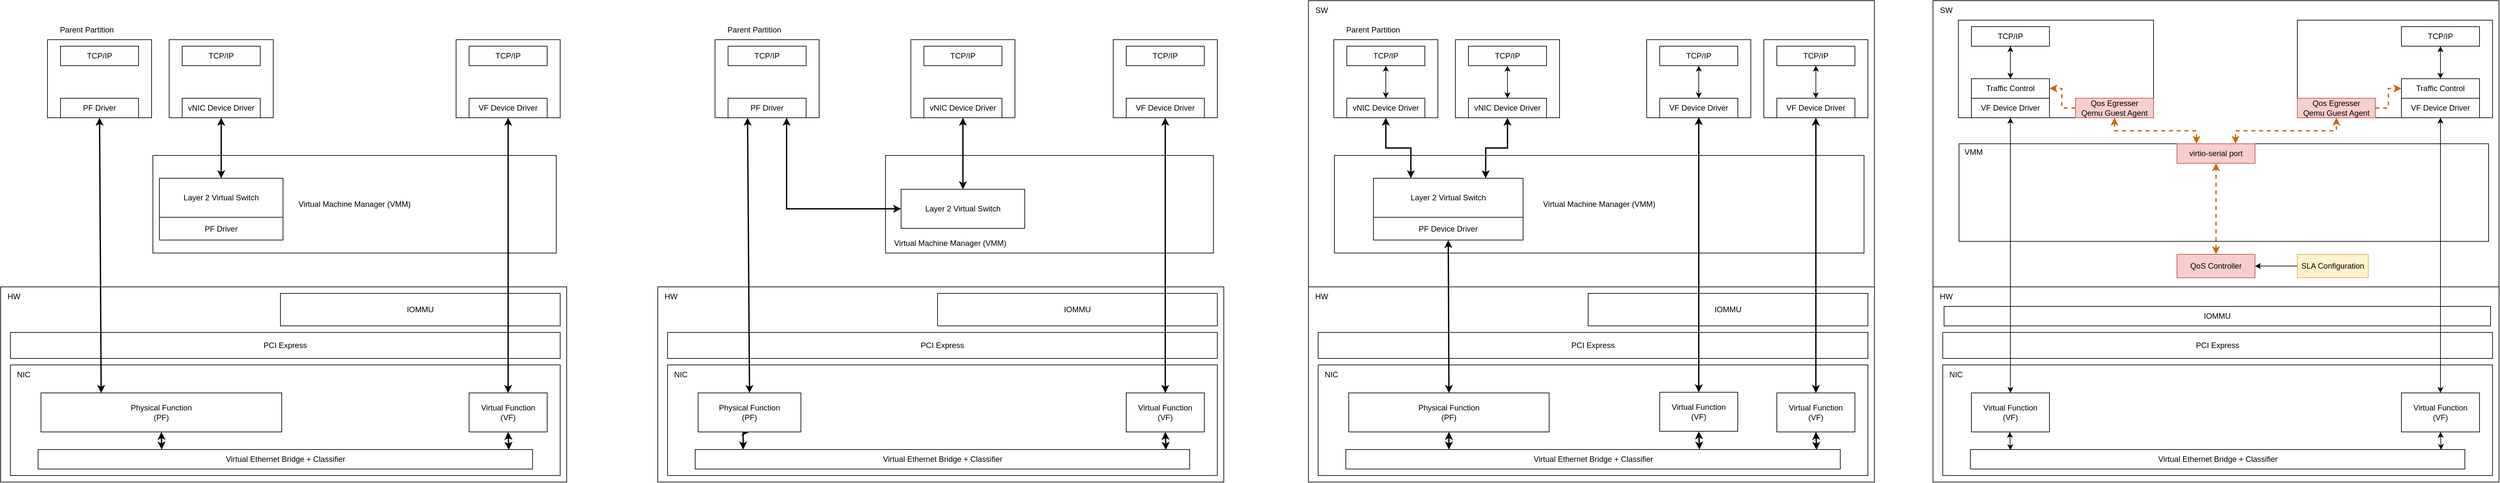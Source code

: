 <mxfile version="21.6.6" type="github">
  <diagram name="페이지-1" id="64NG9BpS-ZCnbfLsSaB-">
    <mxGraphModel dx="1352" dy="771" grid="0" gridSize="10" guides="1" tooltips="1" connect="1" arrows="1" fold="1" page="1" pageScale="1" pageWidth="827" pageHeight="1169" math="0" shadow="0">
      <root>
        <mxCell id="0" />
        <mxCell id="1" parent="0" />
        <mxCell id="V--meJv0w2f8KCWXadES-179" value="" style="rounded=0;whiteSpace=wrap;html=1;" vertex="1" parent="1">
          <mxGeometry x="3010" y="320" width="870" height="440" as="geometry" />
        </mxCell>
        <mxCell id="V--meJv0w2f8KCWXadES-136" value="" style="group" vertex="1" connectable="0" parent="1">
          <mxGeometry x="2089" y="380" width="831" height="380" as="geometry" />
        </mxCell>
        <mxCell id="V--meJv0w2f8KCWXadES-172" value="" style="rounded=0;whiteSpace=wrap;html=1;" vertex="1" parent="V--meJv0w2f8KCWXadES-136">
          <mxGeometry x="-39" y="-60" width="870" height="440" as="geometry" />
        </mxCell>
        <mxCell id="V--meJv0w2f8KCWXadES-137" value="" style="rounded=0;whiteSpace=wrap;html=1;" vertex="1" parent="V--meJv0w2f8KCWXadES-136">
          <mxGeometry width="160" height="120" as="geometry" />
        </mxCell>
        <mxCell id="V--meJv0w2f8KCWXadES-138" value="vNIC Device Driver" style="rounded=0;whiteSpace=wrap;html=1;" vertex="1" parent="V--meJv0w2f8KCWXadES-136">
          <mxGeometry x="20" y="90" width="120" height="30" as="geometry" />
        </mxCell>
        <mxCell id="V--meJv0w2f8KCWXadES-139" value="TCP/IP" style="rounded=0;whiteSpace=wrap;html=1;" vertex="1" parent="V--meJv0w2f8KCWXadES-136">
          <mxGeometry x="20" y="10" width="120" height="30" as="geometry" />
        </mxCell>
        <mxCell id="V--meJv0w2f8KCWXadES-173" value="SW" style="text;html=1;align=center;verticalAlign=middle;resizable=0;points=[];autosize=1;strokeColor=none;fillColor=none;" vertex="1" parent="V--meJv0w2f8KCWXadES-136">
          <mxGeometry x="-39" y="-60" width="40" height="30" as="geometry" />
        </mxCell>
        <mxCell id="V--meJv0w2f8KCWXadES-174" value="" style="endArrow=classic;html=1;rounded=0;entryX=0.5;entryY=1;entryDx=0;entryDy=0;exitX=0.5;exitY=0;exitDx=0;exitDy=0;startArrow=classic;startFill=1;" edge="1" parent="V--meJv0w2f8KCWXadES-136" source="V--meJv0w2f8KCWXadES-138" target="V--meJv0w2f8KCWXadES-139">
          <mxGeometry width="50" height="50" relative="1" as="geometry">
            <mxPoint x="351" y="410" as="sourcePoint" />
            <mxPoint x="401" y="360" as="targetPoint" />
          </mxGeometry>
        </mxCell>
        <mxCell id="NXMj8B4He7Qqxr7nqvNF-1" value="" style="rounded=0;whiteSpace=wrap;html=1;" parent="1" vertex="1">
          <mxGeometry x="40" y="760" width="870" height="300" as="geometry" />
        </mxCell>
        <mxCell id="NXMj8B4He7Qqxr7nqvNF-2" value="Virtual Machine Manager (VMM)" style="rounded=0;whiteSpace=wrap;html=1;" parent="1" vertex="1">
          <mxGeometry x="274" y="558" width="620" height="150" as="geometry" />
        </mxCell>
        <mxCell id="NXMj8B4He7Qqxr7nqvNF-6" value="" style="group" parent="1" vertex="1" connectable="0">
          <mxGeometry x="112" y="380" width="160" height="120" as="geometry" />
        </mxCell>
        <mxCell id="NXMj8B4He7Qqxr7nqvNF-3" value="" style="rounded=0;whiteSpace=wrap;html=1;" parent="NXMj8B4He7Qqxr7nqvNF-6" vertex="1">
          <mxGeometry width="160" height="120" as="geometry" />
        </mxCell>
        <mxCell id="NXMj8B4He7Qqxr7nqvNF-5" value="PF Driver" style="rounded=0;whiteSpace=wrap;html=1;" parent="NXMj8B4He7Qqxr7nqvNF-6" vertex="1">
          <mxGeometry x="20" y="90" width="120" height="30" as="geometry" />
        </mxCell>
        <mxCell id="V--meJv0w2f8KCWXadES-37" value="TCP/IP" style="rounded=0;whiteSpace=wrap;html=1;" vertex="1" parent="NXMj8B4He7Qqxr7nqvNF-6">
          <mxGeometry x="20" y="10" width="120" height="30" as="geometry" />
        </mxCell>
        <mxCell id="NXMj8B4He7Qqxr7nqvNF-35" value="" style="group" parent="1" vertex="1" connectable="0">
          <mxGeometry x="299" y="380" width="160" height="120" as="geometry" />
        </mxCell>
        <mxCell id="NXMj8B4He7Qqxr7nqvNF-36" value="" style="rounded=0;whiteSpace=wrap;html=1;" parent="NXMj8B4He7Qqxr7nqvNF-35" vertex="1">
          <mxGeometry width="160" height="120" as="geometry" />
        </mxCell>
        <mxCell id="NXMj8B4He7Qqxr7nqvNF-37" value="vNIC Device Driver" style="rounded=0;whiteSpace=wrap;html=1;" parent="NXMj8B4He7Qqxr7nqvNF-35" vertex="1">
          <mxGeometry x="20" y="90" width="120" height="30" as="geometry" />
        </mxCell>
        <mxCell id="V--meJv0w2f8KCWXadES-38" value="TCP/IP" style="rounded=0;whiteSpace=wrap;html=1;" vertex="1" parent="NXMj8B4He7Qqxr7nqvNF-35">
          <mxGeometry x="20" y="10" width="120" height="30" as="geometry" />
        </mxCell>
        <mxCell id="NXMj8B4He7Qqxr7nqvNF-38" value="Parent Partition" style="text;html=1;align=center;verticalAlign=middle;resizable=0;points=[];autosize=1;strokeColor=none;fillColor=none;" parent="1" vertex="1">
          <mxGeometry x="117" y="350" width="110" height="30" as="geometry" />
        </mxCell>
        <mxCell id="V--meJv0w2f8KCWXadES-1" value="" style="rounded=0;whiteSpace=wrap;html=1;fixDash=0;" vertex="1" parent="1">
          <mxGeometry x="55" y="880" width="845" height="170" as="geometry" />
        </mxCell>
        <mxCell id="V--meJv0w2f8KCWXadES-2" value="Virtual Ethernet Bridge + Classifier" style="rounded=0;whiteSpace=wrap;html=1;" vertex="1" parent="1">
          <mxGeometry x="97.5" y="1010" width="760" height="30" as="geometry" />
        </mxCell>
        <mxCell id="V--meJv0w2f8KCWXadES-4" value="Virtual Function&lt;br&gt;(VF)" style="rounded=0;whiteSpace=wrap;html=1;" vertex="1" parent="1">
          <mxGeometry x="760" y="923" width="120" height="60" as="geometry" />
        </mxCell>
        <mxCell id="V--meJv0w2f8KCWXadES-26" style="edgeStyle=orthogonalEdgeStyle;rounded=0;orthogonalLoop=1;jettySize=auto;html=1;startArrow=classic;startFill=1;strokeWidth=2;exitX=0.5;exitY=1;exitDx=0;exitDy=0;entryX=0.25;entryY=0;entryDx=0;entryDy=0;" edge="1" parent="1" source="V--meJv0w2f8KCWXadES-6" target="V--meJv0w2f8KCWXadES-2">
          <mxGeometry relative="1" as="geometry">
            <mxPoint x="80" y="510" as="sourcePoint" />
            <mxPoint x="550" y="660" as="targetPoint" />
          </mxGeometry>
        </mxCell>
        <mxCell id="V--meJv0w2f8KCWXadES-6" value="Physical Function&lt;br&gt;(PF)" style="rounded=0;whiteSpace=wrap;html=1;" vertex="1" parent="1">
          <mxGeometry x="102" y="923" width="370" height="60" as="geometry" />
        </mxCell>
        <mxCell id="V--meJv0w2f8KCWXadES-14" value="" style="group" vertex="1" connectable="0" parent="1">
          <mxGeometry x="730" y="380" width="160" height="120" as="geometry" />
        </mxCell>
        <mxCell id="NXMj8B4He7Qqxr7nqvNF-33" value="" style="rounded=0;whiteSpace=wrap;html=1;" parent="V--meJv0w2f8KCWXadES-14" vertex="1">
          <mxGeometry x="10" width="160" height="120" as="geometry" />
        </mxCell>
        <mxCell id="NXMj8B4He7Qqxr7nqvNF-27" value="VF Device Driver" style="rounded=0;whiteSpace=wrap;html=1;" parent="V--meJv0w2f8KCWXadES-14" vertex="1">
          <mxGeometry x="30" y="90" width="120" height="30" as="geometry" />
        </mxCell>
        <mxCell id="V--meJv0w2f8KCWXadES-39" value="TCP/IP" style="rounded=0;whiteSpace=wrap;html=1;" vertex="1" parent="V--meJv0w2f8KCWXadES-14">
          <mxGeometry x="30" y="10" width="120" height="30" as="geometry" />
        </mxCell>
        <mxCell id="V--meJv0w2f8KCWXadES-21" style="edgeStyle=orthogonalEdgeStyle;rounded=0;orthogonalLoop=1;jettySize=auto;html=1;exitX=0.5;exitY=1;exitDx=0;exitDy=0;entryX=0.5;entryY=0;entryDx=0;entryDy=0;startArrow=classic;startFill=1;strokeWidth=2;" edge="1" parent="1" source="NXMj8B4He7Qqxr7nqvNF-37" target="V--meJv0w2f8KCWXadES-27">
          <mxGeometry relative="1" as="geometry" />
        </mxCell>
        <mxCell id="V--meJv0w2f8KCWXadES-22" value="" style="endArrow=classic;startArrow=classic;html=1;rounded=0;exitX=0.952;exitY=0.017;exitDx=0;exitDy=0;exitPerimeter=0;entryX=0.5;entryY=1;entryDx=0;entryDy=0;strokeWidth=2;" edge="1" parent="1" source="V--meJv0w2f8KCWXadES-2" target="V--meJv0w2f8KCWXadES-4">
          <mxGeometry width="50" height="50" relative="1" as="geometry">
            <mxPoint x="520" y="680" as="sourcePoint" />
            <mxPoint x="570" y="630" as="targetPoint" />
          </mxGeometry>
        </mxCell>
        <mxCell id="V--meJv0w2f8KCWXadES-23" value="PCI Express" style="rounded=0;whiteSpace=wrap;html=1;" vertex="1" parent="1">
          <mxGeometry x="55" y="830" width="845" height="40" as="geometry" />
        </mxCell>
        <mxCell id="V--meJv0w2f8KCWXadES-24" value="IOMMU" style="rounded=0;whiteSpace=wrap;html=1;" vertex="1" parent="1">
          <mxGeometry x="470" y="770" width="430" height="50" as="geometry" />
        </mxCell>
        <mxCell id="V--meJv0w2f8KCWXadES-18" value="" style="endArrow=classic;startArrow=classic;html=1;rounded=0;entryX=0.5;entryY=1;entryDx=0;entryDy=0;exitX=0.5;exitY=0;exitDx=0;exitDy=0;strokeWidth=2;" edge="1" parent="1" source="V--meJv0w2f8KCWXadES-4" target="NXMj8B4He7Qqxr7nqvNF-27">
          <mxGeometry width="50" height="50" relative="1" as="geometry">
            <mxPoint x="700" y="490" as="sourcePoint" />
            <mxPoint x="820" y="380" as="targetPoint" />
          </mxGeometry>
        </mxCell>
        <mxCell id="V--meJv0w2f8KCWXadES-25" value="NIC" style="text;html=1;align=center;verticalAlign=middle;resizable=0;points=[];autosize=1;strokeColor=none;fillColor=none;" vertex="1" parent="1">
          <mxGeometry x="55" y="880" width="40" height="30" as="geometry" />
        </mxCell>
        <mxCell id="V--meJv0w2f8KCWXadES-27" value="Layer 2 Virtual Switch" style="rounded=0;whiteSpace=wrap;html=1;" vertex="1" parent="1">
          <mxGeometry x="284" y="593" width="190" height="60" as="geometry" />
        </mxCell>
        <mxCell id="V--meJv0w2f8KCWXadES-28" value="PF Driver" style="rounded=0;whiteSpace=wrap;html=1;" vertex="1" parent="1">
          <mxGeometry x="284" y="653" width="190" height="35" as="geometry" />
        </mxCell>
        <mxCell id="V--meJv0w2f8KCWXadES-30" value="" style="endArrow=classic;startArrow=classic;html=1;rounded=0;entryX=0.5;entryY=1;entryDx=0;entryDy=0;exitX=0.25;exitY=0;exitDx=0;exitDy=0;strokeWidth=2;" edge="1" parent="1" source="V--meJv0w2f8KCWXadES-6" target="NXMj8B4He7Qqxr7nqvNF-5">
          <mxGeometry width="50" height="50" relative="1" as="geometry">
            <mxPoint x="520" y="680" as="sourcePoint" />
            <mxPoint x="570" y="630" as="targetPoint" />
          </mxGeometry>
        </mxCell>
        <mxCell id="V--meJv0w2f8KCWXadES-32" value="HW" style="text;html=1;align=center;verticalAlign=middle;resizable=0;points=[];autosize=1;strokeColor=none;fillColor=none;" vertex="1" parent="1">
          <mxGeometry x="40" y="760" width="40" height="30" as="geometry" />
        </mxCell>
        <mxCell id="V--meJv0w2f8KCWXadES-73" value="" style="rounded=0;whiteSpace=wrap;html=1;" vertex="1" parent="1">
          <mxGeometry x="1050" y="760" width="870" height="300" as="geometry" />
        </mxCell>
        <mxCell id="V--meJv0w2f8KCWXadES-74" value="" style="rounded=0;whiteSpace=wrap;html=1;" vertex="1" parent="1">
          <mxGeometry x="1400" y="558" width="504" height="150" as="geometry" />
        </mxCell>
        <mxCell id="V--meJv0w2f8KCWXadES-75" value="" style="group" vertex="1" connectable="0" parent="1">
          <mxGeometry x="1138" y="380" width="160" height="120" as="geometry" />
        </mxCell>
        <mxCell id="V--meJv0w2f8KCWXadES-76" value="" style="rounded=0;whiteSpace=wrap;html=1;" vertex="1" parent="V--meJv0w2f8KCWXadES-75">
          <mxGeometry width="160" height="120" as="geometry" />
        </mxCell>
        <mxCell id="V--meJv0w2f8KCWXadES-77" value="PF Driver" style="rounded=0;whiteSpace=wrap;html=1;" vertex="1" parent="V--meJv0w2f8KCWXadES-75">
          <mxGeometry x="20" y="90" width="120" height="30" as="geometry" />
        </mxCell>
        <mxCell id="V--meJv0w2f8KCWXadES-78" value="TCP/IP" style="rounded=0;whiteSpace=wrap;html=1;" vertex="1" parent="V--meJv0w2f8KCWXadES-75">
          <mxGeometry x="20" y="10" width="120" height="30" as="geometry" />
        </mxCell>
        <mxCell id="V--meJv0w2f8KCWXadES-79" value="" style="group" vertex="1" connectable="0" parent="1">
          <mxGeometry x="1439" y="380" width="160" height="120" as="geometry" />
        </mxCell>
        <mxCell id="V--meJv0w2f8KCWXadES-80" value="" style="rounded=0;whiteSpace=wrap;html=1;" vertex="1" parent="V--meJv0w2f8KCWXadES-79">
          <mxGeometry width="160" height="120" as="geometry" />
        </mxCell>
        <mxCell id="V--meJv0w2f8KCWXadES-81" value="vNIC Device Driver" style="rounded=0;whiteSpace=wrap;html=1;" vertex="1" parent="V--meJv0w2f8KCWXadES-79">
          <mxGeometry x="20" y="90" width="120" height="30" as="geometry" />
        </mxCell>
        <mxCell id="V--meJv0w2f8KCWXadES-82" value="TCP/IP" style="rounded=0;whiteSpace=wrap;html=1;" vertex="1" parent="V--meJv0w2f8KCWXadES-79">
          <mxGeometry x="20" y="10" width="120" height="30" as="geometry" />
        </mxCell>
        <mxCell id="V--meJv0w2f8KCWXadES-83" value="Parent Partition" style="text;html=1;align=center;verticalAlign=middle;resizable=0;points=[];autosize=1;strokeColor=none;fillColor=none;" vertex="1" parent="1">
          <mxGeometry x="1143" y="350" width="110" height="30" as="geometry" />
        </mxCell>
        <mxCell id="V--meJv0w2f8KCWXadES-84" value="" style="rounded=0;whiteSpace=wrap;html=1;fixDash=0;" vertex="1" parent="1">
          <mxGeometry x="1065" y="880" width="845" height="170" as="geometry" />
        </mxCell>
        <mxCell id="V--meJv0w2f8KCWXadES-85" value="Virtual Ethernet Bridge + Classifier" style="rounded=0;whiteSpace=wrap;html=1;" vertex="1" parent="1">
          <mxGeometry x="1107.5" y="1010" width="760" height="30" as="geometry" />
        </mxCell>
        <mxCell id="V--meJv0w2f8KCWXadES-86" value="Virtual Function&lt;br&gt;(VF)" style="rounded=0;whiteSpace=wrap;html=1;" vertex="1" parent="1">
          <mxGeometry x="1770" y="923" width="120" height="60" as="geometry" />
        </mxCell>
        <mxCell id="V--meJv0w2f8KCWXadES-87" style="edgeStyle=orthogonalEdgeStyle;rounded=0;orthogonalLoop=1;jettySize=auto;html=1;startArrow=classic;startFill=1;strokeWidth=2;exitX=0.5;exitY=1;exitDx=0;exitDy=0;entryX=0.097;entryY=0;entryDx=0;entryDy=0;entryPerimeter=0;" edge="1" parent="1" source="V--meJv0w2f8KCWXadES-88" target="V--meJv0w2f8KCWXadES-85">
          <mxGeometry relative="1" as="geometry">
            <mxPoint x="1090" y="510" as="sourcePoint" />
            <mxPoint x="1560" y="660" as="targetPoint" />
          </mxGeometry>
        </mxCell>
        <mxCell id="V--meJv0w2f8KCWXadES-88" value="Physical Function&lt;br&gt;(PF)" style="rounded=0;whiteSpace=wrap;html=1;" vertex="1" parent="1">
          <mxGeometry x="1112" y="923" width="158" height="60" as="geometry" />
        </mxCell>
        <mxCell id="V--meJv0w2f8KCWXadES-89" value="" style="group" vertex="1" connectable="0" parent="1">
          <mxGeometry x="1740" y="380" width="160" height="120" as="geometry" />
        </mxCell>
        <mxCell id="V--meJv0w2f8KCWXadES-90" value="" style="rounded=0;whiteSpace=wrap;html=1;" vertex="1" parent="V--meJv0w2f8KCWXadES-89">
          <mxGeometry x="10" width="160" height="120" as="geometry" />
        </mxCell>
        <mxCell id="V--meJv0w2f8KCWXadES-91" value="VF Device Driver" style="rounded=0;whiteSpace=wrap;html=1;" vertex="1" parent="V--meJv0w2f8KCWXadES-89">
          <mxGeometry x="30" y="90" width="120" height="30" as="geometry" />
        </mxCell>
        <mxCell id="V--meJv0w2f8KCWXadES-92" value="TCP/IP" style="rounded=0;whiteSpace=wrap;html=1;" vertex="1" parent="V--meJv0w2f8KCWXadES-89">
          <mxGeometry x="30" y="10" width="120" height="30" as="geometry" />
        </mxCell>
        <mxCell id="V--meJv0w2f8KCWXadES-93" style="edgeStyle=orthogonalEdgeStyle;rounded=0;orthogonalLoop=1;jettySize=auto;html=1;exitX=0.5;exitY=1;exitDx=0;exitDy=0;entryX=0.5;entryY=0;entryDx=0;entryDy=0;startArrow=classic;startFill=1;strokeWidth=2;" edge="1" parent="1" source="V--meJv0w2f8KCWXadES-81" target="V--meJv0w2f8KCWXadES-99">
          <mxGeometry relative="1" as="geometry" />
        </mxCell>
        <mxCell id="V--meJv0w2f8KCWXadES-94" value="" style="endArrow=classic;startArrow=classic;html=1;rounded=0;exitX=0.952;exitY=0.017;exitDx=0;exitDy=0;exitPerimeter=0;entryX=0.5;entryY=1;entryDx=0;entryDy=0;strokeWidth=2;" edge="1" parent="1" source="V--meJv0w2f8KCWXadES-85" target="V--meJv0w2f8KCWXadES-86">
          <mxGeometry width="50" height="50" relative="1" as="geometry">
            <mxPoint x="1530" y="680" as="sourcePoint" />
            <mxPoint x="1580" y="630" as="targetPoint" />
          </mxGeometry>
        </mxCell>
        <mxCell id="V--meJv0w2f8KCWXadES-95" value="PCI Express" style="rounded=0;whiteSpace=wrap;html=1;" vertex="1" parent="1">
          <mxGeometry x="1065" y="830" width="845" height="40" as="geometry" />
        </mxCell>
        <mxCell id="V--meJv0w2f8KCWXadES-96" value="IOMMU" style="rounded=0;whiteSpace=wrap;html=1;" vertex="1" parent="1">
          <mxGeometry x="1480" y="770" width="430" height="50" as="geometry" />
        </mxCell>
        <mxCell id="V--meJv0w2f8KCWXadES-97" value="" style="endArrow=classic;startArrow=classic;html=1;rounded=0;entryX=0.5;entryY=1;entryDx=0;entryDy=0;exitX=0.5;exitY=0;exitDx=0;exitDy=0;strokeWidth=2;" edge="1" parent="1" source="V--meJv0w2f8KCWXadES-86" target="V--meJv0w2f8KCWXadES-91">
          <mxGeometry width="50" height="50" relative="1" as="geometry">
            <mxPoint x="1710" y="490" as="sourcePoint" />
            <mxPoint x="1830" y="380" as="targetPoint" />
          </mxGeometry>
        </mxCell>
        <mxCell id="V--meJv0w2f8KCWXadES-98" value="NIC" style="text;html=1;align=center;verticalAlign=middle;resizable=0;points=[];autosize=1;strokeColor=none;fillColor=none;" vertex="1" parent="1">
          <mxGeometry x="1065" y="880" width="40" height="30" as="geometry" />
        </mxCell>
        <mxCell id="V--meJv0w2f8KCWXadES-99" value="Layer 2 Virtual Switch" style="rounded=0;whiteSpace=wrap;html=1;" vertex="1" parent="1">
          <mxGeometry x="1424" y="610" width="190" height="60" as="geometry" />
        </mxCell>
        <mxCell id="V--meJv0w2f8KCWXadES-100" value="" style="endArrow=classic;startArrow=classic;html=1;rounded=0;exitX=0.5;exitY=0;exitDx=0;exitDy=0;strokeWidth=2;entryX=0.25;entryY=1;entryDx=0;entryDy=0;" edge="1" parent="1" source="V--meJv0w2f8KCWXadES-88" target="V--meJv0w2f8KCWXadES-77">
          <mxGeometry width="50" height="50" relative="1" as="geometry">
            <mxPoint x="1530" y="680" as="sourcePoint" />
            <mxPoint x="1140" y="530" as="targetPoint" />
          </mxGeometry>
        </mxCell>
        <mxCell id="V--meJv0w2f8KCWXadES-101" value="HW" style="text;html=1;align=center;verticalAlign=middle;resizable=0;points=[];autosize=1;strokeColor=none;fillColor=none;" vertex="1" parent="1">
          <mxGeometry x="1050" y="760" width="40" height="30" as="geometry" />
        </mxCell>
        <mxCell id="V--meJv0w2f8KCWXadES-102" value="Virtual Machine Manager (VMM)" style="text;html=1;align=center;verticalAlign=middle;resizable=0;points=[];autosize=1;strokeColor=none;fillColor=none;" vertex="1" parent="1">
          <mxGeometry x="1399" y="678" width="200" height="30" as="geometry" />
        </mxCell>
        <mxCell id="V--meJv0w2f8KCWXadES-103" value="" style="endArrow=classic;startArrow=classic;html=1;rounded=0;entryX=0.75;entryY=1;entryDx=0;entryDy=0;exitX=0;exitY=0.5;exitDx=0;exitDy=0;strokeWidth=2;" edge="1" parent="1" source="V--meJv0w2f8KCWXadES-99" target="V--meJv0w2f8KCWXadES-77">
          <mxGeometry width="50" height="50" relative="1" as="geometry">
            <mxPoint x="1530" y="680" as="sourcePoint" />
            <mxPoint x="1580" y="630" as="targetPoint" />
            <Array as="points">
              <mxPoint x="1248" y="640" />
            </Array>
          </mxGeometry>
        </mxCell>
        <mxCell id="V--meJv0w2f8KCWXadES-134" value="" style="rounded=0;whiteSpace=wrap;html=1;" vertex="1" parent="1">
          <mxGeometry x="2050" y="760" width="870" height="300" as="geometry" />
        </mxCell>
        <mxCell id="V--meJv0w2f8KCWXadES-135" value="Virtual Machine Manager (VMM)" style="rounded=0;whiteSpace=wrap;html=1;" vertex="1" parent="1">
          <mxGeometry x="2090" y="558" width="814" height="150" as="geometry" />
        </mxCell>
        <mxCell id="V--meJv0w2f8KCWXadES-140" value="" style="group" vertex="1" connectable="0" parent="1">
          <mxGeometry x="2276" y="380" width="160" height="120" as="geometry" />
        </mxCell>
        <mxCell id="V--meJv0w2f8KCWXadES-141" value="" style="rounded=0;whiteSpace=wrap;html=1;" vertex="1" parent="V--meJv0w2f8KCWXadES-140">
          <mxGeometry width="160" height="120" as="geometry" />
        </mxCell>
        <mxCell id="V--meJv0w2f8KCWXadES-142" value="vNIC Device Driver" style="rounded=0;whiteSpace=wrap;html=1;" vertex="1" parent="V--meJv0w2f8KCWXadES-140">
          <mxGeometry x="20" y="90" width="120" height="30" as="geometry" />
        </mxCell>
        <mxCell id="V--meJv0w2f8KCWXadES-143" value="TCP/IP" style="rounded=0;whiteSpace=wrap;html=1;" vertex="1" parent="V--meJv0w2f8KCWXadES-140">
          <mxGeometry x="20" y="10" width="120" height="30" as="geometry" />
        </mxCell>
        <mxCell id="V--meJv0w2f8KCWXadES-175" value="" style="endArrow=classic;html=1;rounded=0;entryX=0.5;entryY=1;entryDx=0;entryDy=0;exitX=0.5;exitY=0;exitDx=0;exitDy=0;startArrow=classic;startFill=1;" edge="1" parent="V--meJv0w2f8KCWXadES-140" source="V--meJv0w2f8KCWXadES-142" target="V--meJv0w2f8KCWXadES-143">
          <mxGeometry width="50" height="50" relative="1" as="geometry">
            <mxPoint x="-97" y="100" as="sourcePoint" />
            <mxPoint x="-97" y="50" as="targetPoint" />
          </mxGeometry>
        </mxCell>
        <mxCell id="V--meJv0w2f8KCWXadES-144" value="Parent Partition" style="text;html=1;align=center;verticalAlign=middle;resizable=0;points=[];autosize=1;strokeColor=none;fillColor=none;" vertex="1" parent="1">
          <mxGeometry x="2094" y="350" width="110" height="30" as="geometry" />
        </mxCell>
        <mxCell id="V--meJv0w2f8KCWXadES-145" value="" style="rounded=0;whiteSpace=wrap;html=1;fixDash=0;" vertex="1" parent="1">
          <mxGeometry x="2065" y="880" width="845" height="170" as="geometry" />
        </mxCell>
        <mxCell id="V--meJv0w2f8KCWXadES-146" value="Virtual Ethernet Bridge + Classifier" style="rounded=0;whiteSpace=wrap;html=1;" vertex="1" parent="1">
          <mxGeometry x="2107.5" y="1010" width="760" height="30" as="geometry" />
        </mxCell>
        <mxCell id="V--meJv0w2f8KCWXadES-147" value="Virtual Function&lt;br&gt;(VF)" style="rounded=0;whiteSpace=wrap;html=1;" vertex="1" parent="1">
          <mxGeometry x="2770" y="923" width="120" height="60" as="geometry" />
        </mxCell>
        <mxCell id="V--meJv0w2f8KCWXadES-148" style="edgeStyle=orthogonalEdgeStyle;rounded=0;orthogonalLoop=1;jettySize=auto;html=1;startArrow=classic;startFill=1;strokeWidth=2;exitX=0.5;exitY=1;exitDx=0;exitDy=0;" edge="1" parent="1" source="V--meJv0w2f8KCWXadES-149">
          <mxGeometry relative="1" as="geometry">
            <mxPoint x="2090" y="510" as="sourcePoint" />
            <mxPoint x="2266" y="1010" as="targetPoint" />
            <Array as="points">
              <mxPoint x="2266" y="1003" />
              <mxPoint x="2266" y="1003" />
            </Array>
          </mxGeometry>
        </mxCell>
        <mxCell id="V--meJv0w2f8KCWXadES-149" value="Physical Function&lt;br&gt;(PF)" style="rounded=0;whiteSpace=wrap;html=1;" vertex="1" parent="1">
          <mxGeometry x="2112" y="923" width="308" height="60" as="geometry" />
        </mxCell>
        <mxCell id="V--meJv0w2f8KCWXadES-150" value="" style="group" vertex="1" connectable="0" parent="1">
          <mxGeometry x="2740" y="380" width="160" height="120" as="geometry" />
        </mxCell>
        <mxCell id="V--meJv0w2f8KCWXadES-151" value="" style="rounded=0;whiteSpace=wrap;html=1;" vertex="1" parent="V--meJv0w2f8KCWXadES-150">
          <mxGeometry x="10" width="160" height="120" as="geometry" />
        </mxCell>
        <mxCell id="V--meJv0w2f8KCWXadES-152" value="VF Device Driver" style="rounded=0;whiteSpace=wrap;html=1;" vertex="1" parent="V--meJv0w2f8KCWXadES-150">
          <mxGeometry x="30" y="90" width="120" height="30" as="geometry" />
        </mxCell>
        <mxCell id="V--meJv0w2f8KCWXadES-153" value="TCP/IP" style="rounded=0;whiteSpace=wrap;html=1;" vertex="1" parent="V--meJv0w2f8KCWXadES-150">
          <mxGeometry x="30" y="10" width="120" height="30" as="geometry" />
        </mxCell>
        <mxCell id="V--meJv0w2f8KCWXadES-177" value="" style="endArrow=classic;html=1;rounded=0;entryX=0.5;entryY=1;entryDx=0;entryDy=0;exitX=0.5;exitY=0;exitDx=0;exitDy=0;startArrow=classic;startFill=1;" edge="1" parent="V--meJv0w2f8KCWXadES-150" source="V--meJv0w2f8KCWXadES-152" target="V--meJv0w2f8KCWXadES-153">
          <mxGeometry width="50" height="50" relative="1" as="geometry">
            <mxPoint x="-541" y="120" as="sourcePoint" />
            <mxPoint x="-541" y="70" as="targetPoint" />
          </mxGeometry>
        </mxCell>
        <mxCell id="V--meJv0w2f8KCWXadES-154" style="edgeStyle=orthogonalEdgeStyle;rounded=0;orthogonalLoop=1;jettySize=auto;html=1;exitX=0.5;exitY=1;exitDx=0;exitDy=0;entryX=0.75;entryY=0;entryDx=0;entryDy=0;startArrow=classic;startFill=1;strokeWidth=2;" edge="1" parent="1" source="V--meJv0w2f8KCWXadES-142" target="V--meJv0w2f8KCWXadES-160">
          <mxGeometry relative="1" as="geometry" />
        </mxCell>
        <mxCell id="V--meJv0w2f8KCWXadES-155" value="" style="endArrow=classic;startArrow=classic;html=1;rounded=0;exitX=0.952;exitY=0.017;exitDx=0;exitDy=0;exitPerimeter=0;entryX=0.5;entryY=1;entryDx=0;entryDy=0;strokeWidth=2;" edge="1" parent="1" source="V--meJv0w2f8KCWXadES-146" target="V--meJv0w2f8KCWXadES-147">
          <mxGeometry width="50" height="50" relative="1" as="geometry">
            <mxPoint x="2530" y="680" as="sourcePoint" />
            <mxPoint x="2580" y="630" as="targetPoint" />
          </mxGeometry>
        </mxCell>
        <mxCell id="V--meJv0w2f8KCWXadES-156" value="PCI Express" style="rounded=0;whiteSpace=wrap;html=1;" vertex="1" parent="1">
          <mxGeometry x="2065" y="830" width="845" height="40" as="geometry" />
        </mxCell>
        <mxCell id="V--meJv0w2f8KCWXadES-157" value="IOMMU" style="rounded=0;whiteSpace=wrap;html=1;" vertex="1" parent="1">
          <mxGeometry x="2480" y="770" width="430" height="50" as="geometry" />
        </mxCell>
        <mxCell id="V--meJv0w2f8KCWXadES-158" value="" style="endArrow=classic;startArrow=classic;html=1;rounded=0;entryX=0.5;entryY=1;entryDx=0;entryDy=0;exitX=0.5;exitY=0;exitDx=0;exitDy=0;strokeWidth=2;" edge="1" parent="1" source="V--meJv0w2f8KCWXadES-147" target="V--meJv0w2f8KCWXadES-152">
          <mxGeometry width="50" height="50" relative="1" as="geometry">
            <mxPoint x="2710" y="490" as="sourcePoint" />
            <mxPoint x="2830" y="380" as="targetPoint" />
          </mxGeometry>
        </mxCell>
        <mxCell id="V--meJv0w2f8KCWXadES-159" value="NIC" style="text;html=1;align=center;verticalAlign=middle;resizable=0;points=[];autosize=1;strokeColor=none;fillColor=none;" vertex="1" parent="1">
          <mxGeometry x="2065" y="880" width="40" height="30" as="geometry" />
        </mxCell>
        <mxCell id="V--meJv0w2f8KCWXadES-160" value="Layer 2 Virtual Switch" style="rounded=0;whiteSpace=wrap;html=1;" vertex="1" parent="1">
          <mxGeometry x="2150" y="593" width="230" height="60" as="geometry" />
        </mxCell>
        <mxCell id="V--meJv0w2f8KCWXadES-161" value="PF Device Driver" style="rounded=0;whiteSpace=wrap;html=1;" vertex="1" parent="1">
          <mxGeometry x="2150" y="653" width="230" height="35" as="geometry" />
        </mxCell>
        <mxCell id="V--meJv0w2f8KCWXadES-162" value="" style="endArrow=classic;startArrow=classic;html=1;rounded=0;entryX=0.5;entryY=1;entryDx=0;entryDy=0;exitX=0.5;exitY=0;exitDx=0;exitDy=0;strokeWidth=2;" edge="1" parent="1" source="V--meJv0w2f8KCWXadES-149" target="V--meJv0w2f8KCWXadES-161">
          <mxGeometry width="50" height="50" relative="1" as="geometry">
            <mxPoint x="2530" y="680" as="sourcePoint" />
            <mxPoint x="2580" y="630" as="targetPoint" />
          </mxGeometry>
        </mxCell>
        <mxCell id="V--meJv0w2f8KCWXadES-163" value="HW" style="text;html=1;align=center;verticalAlign=middle;resizable=0;points=[];autosize=1;strokeColor=none;fillColor=none;" vertex="1" parent="1">
          <mxGeometry x="2050" y="760" width="40" height="30" as="geometry" />
        </mxCell>
        <mxCell id="V--meJv0w2f8KCWXadES-164" value="" style="group" vertex="1" connectable="0" parent="1">
          <mxGeometry x="2560" y="380" width="160" height="120" as="geometry" />
        </mxCell>
        <mxCell id="V--meJv0w2f8KCWXadES-165" value="" style="rounded=0;whiteSpace=wrap;html=1;" vertex="1" parent="V--meJv0w2f8KCWXadES-164">
          <mxGeometry x="10" width="160" height="120" as="geometry" />
        </mxCell>
        <mxCell id="V--meJv0w2f8KCWXadES-166" value="VF Device Driver" style="rounded=0;whiteSpace=wrap;html=1;" vertex="1" parent="V--meJv0w2f8KCWXadES-164">
          <mxGeometry x="30" y="90" width="120" height="30" as="geometry" />
        </mxCell>
        <mxCell id="V--meJv0w2f8KCWXadES-167" value="TCP/IP" style="rounded=0;whiteSpace=wrap;html=1;" vertex="1" parent="V--meJv0w2f8KCWXadES-164">
          <mxGeometry x="30" y="10" width="120" height="30" as="geometry" />
        </mxCell>
        <mxCell id="V--meJv0w2f8KCWXadES-176" value="" style="endArrow=classic;html=1;rounded=0;entryX=0.5;entryY=1;entryDx=0;entryDy=0;exitX=0.5;exitY=0;exitDx=0;exitDy=0;startArrow=classic;startFill=1;" edge="1" parent="V--meJv0w2f8KCWXadES-164" source="V--meJv0w2f8KCWXadES-166" target="V--meJv0w2f8KCWXadES-167">
          <mxGeometry width="50" height="50" relative="1" as="geometry">
            <mxPoint x="-371" y="110" as="sourcePoint" />
            <mxPoint x="-371" y="60" as="targetPoint" />
          </mxGeometry>
        </mxCell>
        <mxCell id="V--meJv0w2f8KCWXadES-168" value="Virtual Function&lt;br&gt;(VF)" style="rounded=0;whiteSpace=wrap;html=1;" vertex="1" parent="1">
          <mxGeometry x="2590" y="922" width="120" height="60" as="geometry" />
        </mxCell>
        <mxCell id="V--meJv0w2f8KCWXadES-169" value="" style="endArrow=classic;startArrow=classic;html=1;rounded=0;exitX=0.952;exitY=0.017;exitDx=0;exitDy=0;exitPerimeter=0;entryX=0.5;entryY=1;entryDx=0;entryDy=0;strokeWidth=2;" edge="1" parent="1" target="V--meJv0w2f8KCWXadES-168">
          <mxGeometry width="50" height="50" relative="1" as="geometry">
            <mxPoint x="2651" y="1010" as="sourcePoint" />
            <mxPoint x="2400" y="629" as="targetPoint" />
          </mxGeometry>
        </mxCell>
        <mxCell id="V--meJv0w2f8KCWXadES-170" value="" style="endArrow=classic;startArrow=classic;html=1;rounded=0;entryX=0.5;entryY=1;entryDx=0;entryDy=0;exitX=0.5;exitY=0;exitDx=0;exitDy=0;strokeWidth=2;" edge="1" parent="1" source="V--meJv0w2f8KCWXadES-168">
          <mxGeometry width="50" height="50" relative="1" as="geometry">
            <mxPoint x="2530" y="489" as="sourcePoint" />
            <mxPoint x="2650" y="499" as="targetPoint" />
          </mxGeometry>
        </mxCell>
        <mxCell id="V--meJv0w2f8KCWXadES-171" style="edgeStyle=orthogonalEdgeStyle;rounded=0;orthogonalLoop=1;jettySize=auto;html=1;entryX=0.25;entryY=0;entryDx=0;entryDy=0;startArrow=classic;startFill=1;strokeWidth=2;exitX=0.5;exitY=1;exitDx=0;exitDy=0;" edge="1" parent="1" source="V--meJv0w2f8KCWXadES-138" target="V--meJv0w2f8KCWXadES-160">
          <mxGeometry relative="1" as="geometry">
            <mxPoint x="2200" y="500" as="sourcePoint" />
            <mxPoint x="2333" y="603" as="targetPoint" />
          </mxGeometry>
        </mxCell>
        <mxCell id="V--meJv0w2f8KCWXadES-185" value="" style="rounded=0;whiteSpace=wrap;html=1;" vertex="1" parent="1">
          <mxGeometry x="3010" y="760" width="870" height="300" as="geometry" />
        </mxCell>
        <mxCell id="V--meJv0w2f8KCWXadES-193" value="" style="rounded=0;whiteSpace=wrap;html=1;fixDash=0;" vertex="1" parent="1">
          <mxGeometry x="3025" y="880" width="845" height="170" as="geometry" />
        </mxCell>
        <mxCell id="V--meJv0w2f8KCWXadES-194" value="Virtual Ethernet Bridge + Classifier" style="rounded=0;whiteSpace=wrap;html=1;" vertex="1" parent="1">
          <mxGeometry x="3067.5" y="1010" width="760" height="30" as="geometry" />
        </mxCell>
        <mxCell id="V--meJv0w2f8KCWXadES-195" value="Virtual Function&lt;br&gt;(VF)" style="rounded=0;whiteSpace=wrap;html=1;" vertex="1" parent="1">
          <mxGeometry x="3730" y="923" width="120" height="60" as="geometry" />
        </mxCell>
        <mxCell id="V--meJv0w2f8KCWXadES-204" value="" style="endArrow=classic;startArrow=classic;html=1;rounded=0;exitX=0.952;exitY=0.017;exitDx=0;exitDy=0;exitPerimeter=0;entryX=0.5;entryY=1;entryDx=0;entryDy=0;strokeWidth=1;" edge="1" parent="1" source="V--meJv0w2f8KCWXadES-194" target="V--meJv0w2f8KCWXadES-195">
          <mxGeometry width="50" height="50" relative="1" as="geometry">
            <mxPoint x="3490" y="680" as="sourcePoint" />
            <mxPoint x="3540" y="630" as="targetPoint" />
          </mxGeometry>
        </mxCell>
        <mxCell id="V--meJv0w2f8KCWXadES-205" value="PCI Express" style="rounded=0;whiteSpace=wrap;html=1;" vertex="1" parent="1">
          <mxGeometry x="3025" y="830" width="845" height="40" as="geometry" />
        </mxCell>
        <mxCell id="V--meJv0w2f8KCWXadES-206" value="IOMMU" style="rounded=0;whiteSpace=wrap;html=1;" vertex="1" parent="1">
          <mxGeometry x="3027" y="790" width="840" height="30" as="geometry" />
        </mxCell>
        <mxCell id="V--meJv0w2f8KCWXadES-208" value="NIC" style="text;html=1;align=center;verticalAlign=middle;resizable=0;points=[];autosize=1;strokeColor=none;fillColor=none;" vertex="1" parent="1">
          <mxGeometry x="3025" y="880" width="40" height="30" as="geometry" />
        </mxCell>
        <mxCell id="V--meJv0w2f8KCWXadES-212" value="HW" style="text;html=1;align=center;verticalAlign=middle;resizable=0;points=[];autosize=1;strokeColor=none;fillColor=none;" vertex="1" parent="1">
          <mxGeometry x="3010" y="760" width="40" height="30" as="geometry" />
        </mxCell>
        <mxCell id="V--meJv0w2f8KCWXadES-218" value="Virtual Function&lt;br&gt;(VF)" style="rounded=0;whiteSpace=wrap;html=1;" vertex="1" parent="1">
          <mxGeometry x="3069" y="923" width="120" height="60" as="geometry" />
        </mxCell>
        <mxCell id="V--meJv0w2f8KCWXadES-219" value="" style="endArrow=classic;startArrow=classic;html=1;rounded=0;exitX=0.952;exitY=0.017;exitDx=0;exitDy=0;exitPerimeter=0;entryX=0.5;entryY=1;entryDx=0;entryDy=0;strokeWidth=1;" edge="1" parent="1">
          <mxGeometry width="50" height="50" relative="1" as="geometry">
            <mxPoint x="3129" y="1011" as="sourcePoint" />
            <mxPoint x="3128" y="983" as="targetPoint" />
          </mxGeometry>
        </mxCell>
        <mxCell id="V--meJv0w2f8KCWXadES-180" value="" style="rounded=0;whiteSpace=wrap;html=1;" vertex="1" parent="1">
          <mxGeometry x="3049" y="350" width="300" height="150" as="geometry" />
        </mxCell>
        <mxCell id="V--meJv0w2f8KCWXadES-181" value="Traffic Control" style="rounded=0;whiteSpace=wrap;html=1;" vertex="1" parent="1">
          <mxGeometry x="3069" y="440" width="120" height="30" as="geometry" />
        </mxCell>
        <mxCell id="V--meJv0w2f8KCWXadES-182" value="TCP/IP" style="rounded=0;whiteSpace=wrap;html=1;" vertex="1" parent="1">
          <mxGeometry x="3069" y="360" width="120" height="30" as="geometry" />
        </mxCell>
        <mxCell id="V--meJv0w2f8KCWXadES-183" value="SW" style="text;html=1;align=center;verticalAlign=middle;resizable=0;points=[];autosize=1;strokeColor=none;fillColor=none;" vertex="1" parent="1">
          <mxGeometry x="3010" y="320" width="40" height="30" as="geometry" />
        </mxCell>
        <mxCell id="V--meJv0w2f8KCWXadES-184" value="" style="endArrow=classic;html=1;rounded=0;entryX=0.5;entryY=1;entryDx=0;entryDy=0;exitX=0.5;exitY=0;exitDx=0;exitDy=0;startArrow=classic;startFill=1;strokeWidth=1;" edge="1" parent="1" source="V--meJv0w2f8KCWXadES-181" target="V--meJv0w2f8KCWXadES-182">
          <mxGeometry width="50" height="50" relative="1" as="geometry">
            <mxPoint x="3400" y="760" as="sourcePoint" />
            <mxPoint x="3450" y="710" as="targetPoint" />
          </mxGeometry>
        </mxCell>
        <mxCell id="V--meJv0w2f8KCWXadES-186" value="" style="rounded=0;whiteSpace=wrap;html=1;container=0;" vertex="1" parent="1">
          <mxGeometry x="3050" y="540" width="814" height="150" as="geometry" />
        </mxCell>
        <mxCell id="V--meJv0w2f8KCWXadES-232" style="edgeStyle=orthogonalEdgeStyle;rounded=0;orthogonalLoop=1;jettySize=auto;html=1;exitX=0.5;exitY=0;exitDx=0;exitDy=0;entryX=0.5;entryY=1;entryDx=0;entryDy=0;strokeColor=#CC6600;strokeWidth=2;dashed=1;startArrow=classic;startFill=1;" edge="1" parent="1" source="V--meJv0w2f8KCWXadES-223" target="V--meJv0w2f8KCWXadES-225">
          <mxGeometry relative="1" as="geometry" />
        </mxCell>
        <mxCell id="V--meJv0w2f8KCWXadES-223" value="QoS Controller" style="rounded=0;whiteSpace=wrap;html=1;fillColor=#f8cecc;strokeColor=#b85450;" vertex="1" parent="1">
          <mxGeometry x="3385" y="710" width="120" height="36" as="geometry" />
        </mxCell>
        <mxCell id="V--meJv0w2f8KCWXadES-224" value="VMM" style="text;html=1;align=center;verticalAlign=middle;resizable=0;points=[];autosize=1;strokeColor=none;fillColor=none;" vertex="1" parent="1">
          <mxGeometry x="3049" y="540" width="46" height="26" as="geometry" />
        </mxCell>
        <mxCell id="V--meJv0w2f8KCWXadES-225" value="virtio-serial port" style="rounded=0;whiteSpace=wrap;html=1;fillColor=#f8cecc;strokeColor=#b85450;" vertex="1" parent="1">
          <mxGeometry x="3385" y="540" width="120" height="30" as="geometry" />
        </mxCell>
        <mxCell id="V--meJv0w2f8KCWXadES-231" value="" style="edgeStyle=orthogonalEdgeStyle;rounded=0;orthogonalLoop=1;jettySize=auto;html=1;strokeColor=#000000;strokeWidth=1;" edge="1" parent="1" source="V--meJv0w2f8KCWXadES-226" target="V--meJv0w2f8KCWXadES-223">
          <mxGeometry relative="1" as="geometry" />
        </mxCell>
        <mxCell id="V--meJv0w2f8KCWXadES-226" value="SLA Configuration" style="rounded=0;whiteSpace=wrap;html=1;fillColor=#fff2cc;strokeColor=#d6b656;" vertex="1" parent="1">
          <mxGeometry x="3570" y="710" width="109" height="36" as="geometry" />
        </mxCell>
        <mxCell id="V--meJv0w2f8KCWXadES-207" value="" style="endArrow=classic;startArrow=classic;html=1;rounded=0;exitX=0.5;exitY=0;exitDx=0;exitDy=0;strokeWidth=1;entryX=0.5;entryY=1;entryDx=0;entryDy=0;startFill=1;" edge="1" parent="1" source="V--meJv0w2f8KCWXadES-195" target="V--meJv0w2f8KCWXadES-230">
          <mxGeometry width="50" height="50" relative="1" as="geometry">
            <mxPoint x="3670" y="490" as="sourcePoint" />
            <mxPoint x="3940" y="550" as="targetPoint" />
          </mxGeometry>
        </mxCell>
        <mxCell id="V--meJv0w2f8KCWXadES-220" value="" style="endArrow=classic;startArrow=classic;html=1;rounded=0;entryX=0.5;entryY=1;entryDx=0;entryDy=0;exitX=0.5;exitY=0;exitDx=0;exitDy=0;strokeWidth=1;startFill=1;" edge="1" parent="1" source="V--meJv0w2f8KCWXadES-218" target="V--meJv0w2f8KCWXadES-229">
          <mxGeometry width="50" height="50" relative="1" as="geometry">
            <mxPoint x="3490" y="489" as="sourcePoint" />
            <mxPoint x="3610" y="499" as="targetPoint" />
          </mxGeometry>
        </mxCell>
        <mxCell id="V--meJv0w2f8KCWXadES-227" value="Qos Egresser&lt;br&gt;Qemu Guest Agent" style="rounded=0;whiteSpace=wrap;html=1;fillColor=#f8cecc;strokeColor=#b85450;" vertex="1" parent="1">
          <mxGeometry x="3229" y="470" width="120" height="30" as="geometry" />
        </mxCell>
        <mxCell id="V--meJv0w2f8KCWXadES-229" value="VF Device Driver" style="rounded=0;whiteSpace=wrap;html=1;" vertex="1" parent="1">
          <mxGeometry x="3069" y="470" width="120" height="30" as="geometry" />
        </mxCell>
        <mxCell id="V--meJv0w2f8KCWXadES-237" style="edgeStyle=orthogonalEdgeStyle;rounded=0;orthogonalLoop=1;jettySize=auto;html=1;exitX=0.25;exitY=0;exitDx=0;exitDy=0;entryX=0.5;entryY=1;entryDx=0;entryDy=0;strokeColor=#CC6600;strokeWidth=2;dashed=1;startArrow=classic;startFill=1;" edge="1" parent="1" source="V--meJv0w2f8KCWXadES-225" target="V--meJv0w2f8KCWXadES-227">
          <mxGeometry relative="1" as="geometry" />
        </mxCell>
        <mxCell id="V--meJv0w2f8KCWXadES-199" value="" style="rounded=0;whiteSpace=wrap;html=1;container=0;" vertex="1" parent="1">
          <mxGeometry x="3570" y="350" width="300" height="150" as="geometry" />
        </mxCell>
        <mxCell id="V--meJv0w2f8KCWXadES-200" value="Traffic Control" style="rounded=0;whiteSpace=wrap;html=1;" vertex="1" parent="1">
          <mxGeometry x="3730" y="440" width="120" height="30" as="geometry" />
        </mxCell>
        <mxCell id="V--meJv0w2f8KCWXadES-201" value="TCP/IP" style="rounded=0;whiteSpace=wrap;html=1;" vertex="1" parent="1">
          <mxGeometry x="3730" y="360" width="120" height="30" as="geometry" />
        </mxCell>
        <mxCell id="V--meJv0w2f8KCWXadES-202" value="" style="endArrow=classic;html=1;rounded=0;entryX=0.5;entryY=1;entryDx=0;entryDy=0;exitX=0.5;exitY=0;exitDx=0;exitDy=0;startArrow=classic;startFill=1;strokeWidth=1;" edge="1" parent="1" source="V--meJv0w2f8KCWXadES-200" target="V--meJv0w2f8KCWXadES-201">
          <mxGeometry width="50" height="50" relative="1" as="geometry">
            <mxPoint x="3159" y="470" as="sourcePoint" />
            <mxPoint x="3159" y="420" as="targetPoint" />
          </mxGeometry>
        </mxCell>
        <mxCell id="V--meJv0w2f8KCWXadES-228" value="Qos Egresser&lt;br&gt;Qemu Guest Agent" style="rounded=0;whiteSpace=wrap;html=1;fillColor=#f8cecc;strokeColor=#b85450;" vertex="1" parent="1">
          <mxGeometry x="3570" y="470" width="120" height="30" as="geometry" />
        </mxCell>
        <mxCell id="V--meJv0w2f8KCWXadES-230" value="VF Device Driver" style="rounded=0;whiteSpace=wrap;html=1;" vertex="1" parent="1">
          <mxGeometry x="3730" y="470" width="120" height="30" as="geometry" />
        </mxCell>
        <mxCell id="V--meJv0w2f8KCWXadES-235" style="edgeStyle=orthogonalEdgeStyle;rounded=0;orthogonalLoop=1;jettySize=auto;html=1;exitX=0.75;exitY=0;exitDx=0;exitDy=0;entryX=0.5;entryY=1;entryDx=0;entryDy=0;strokeColor=#CC6600;strokeWidth=2;dashed=1;startArrow=classic;startFill=1;" edge="1" parent="1" source="V--meJv0w2f8KCWXadES-225" target="V--meJv0w2f8KCWXadES-228">
          <mxGeometry relative="1" as="geometry" />
        </mxCell>
        <mxCell id="V--meJv0w2f8KCWXadES-238" value="" style="endArrow=classic;html=1;rounded=0;entryX=1;entryY=0.5;entryDx=0;entryDy=0;exitX=0;exitY=0.5;exitDx=0;exitDy=0;strokeColor=#CC6600;dashed=1;strokeWidth=2;" edge="1" parent="1" source="V--meJv0w2f8KCWXadES-227" target="V--meJv0w2f8KCWXadES-181">
          <mxGeometry width="50" height="50" relative="1" as="geometry">
            <mxPoint x="3315" y="787" as="sourcePoint" />
            <mxPoint x="3365" y="737" as="targetPoint" />
            <Array as="points">
              <mxPoint x="3208" y="485" />
              <mxPoint x="3208" y="455" />
            </Array>
          </mxGeometry>
        </mxCell>
        <mxCell id="V--meJv0w2f8KCWXadES-239" value="" style="endArrow=classic;html=1;rounded=0;entryX=0;entryY=0.5;entryDx=0;entryDy=0;exitX=1;exitY=0.5;exitDx=0;exitDy=0;strokeColor=#CC6600;dashed=1;strokeWidth=2;" edge="1" parent="1" source="V--meJv0w2f8KCWXadES-228" target="V--meJv0w2f8KCWXadES-200">
          <mxGeometry width="50" height="50" relative="1" as="geometry">
            <mxPoint x="3239" y="495" as="sourcePoint" />
            <mxPoint x="3199" y="465" as="targetPoint" />
            <Array as="points">
              <mxPoint x="3710" y="485" />
              <mxPoint x="3710" y="455" />
            </Array>
          </mxGeometry>
        </mxCell>
      </root>
    </mxGraphModel>
  </diagram>
</mxfile>
